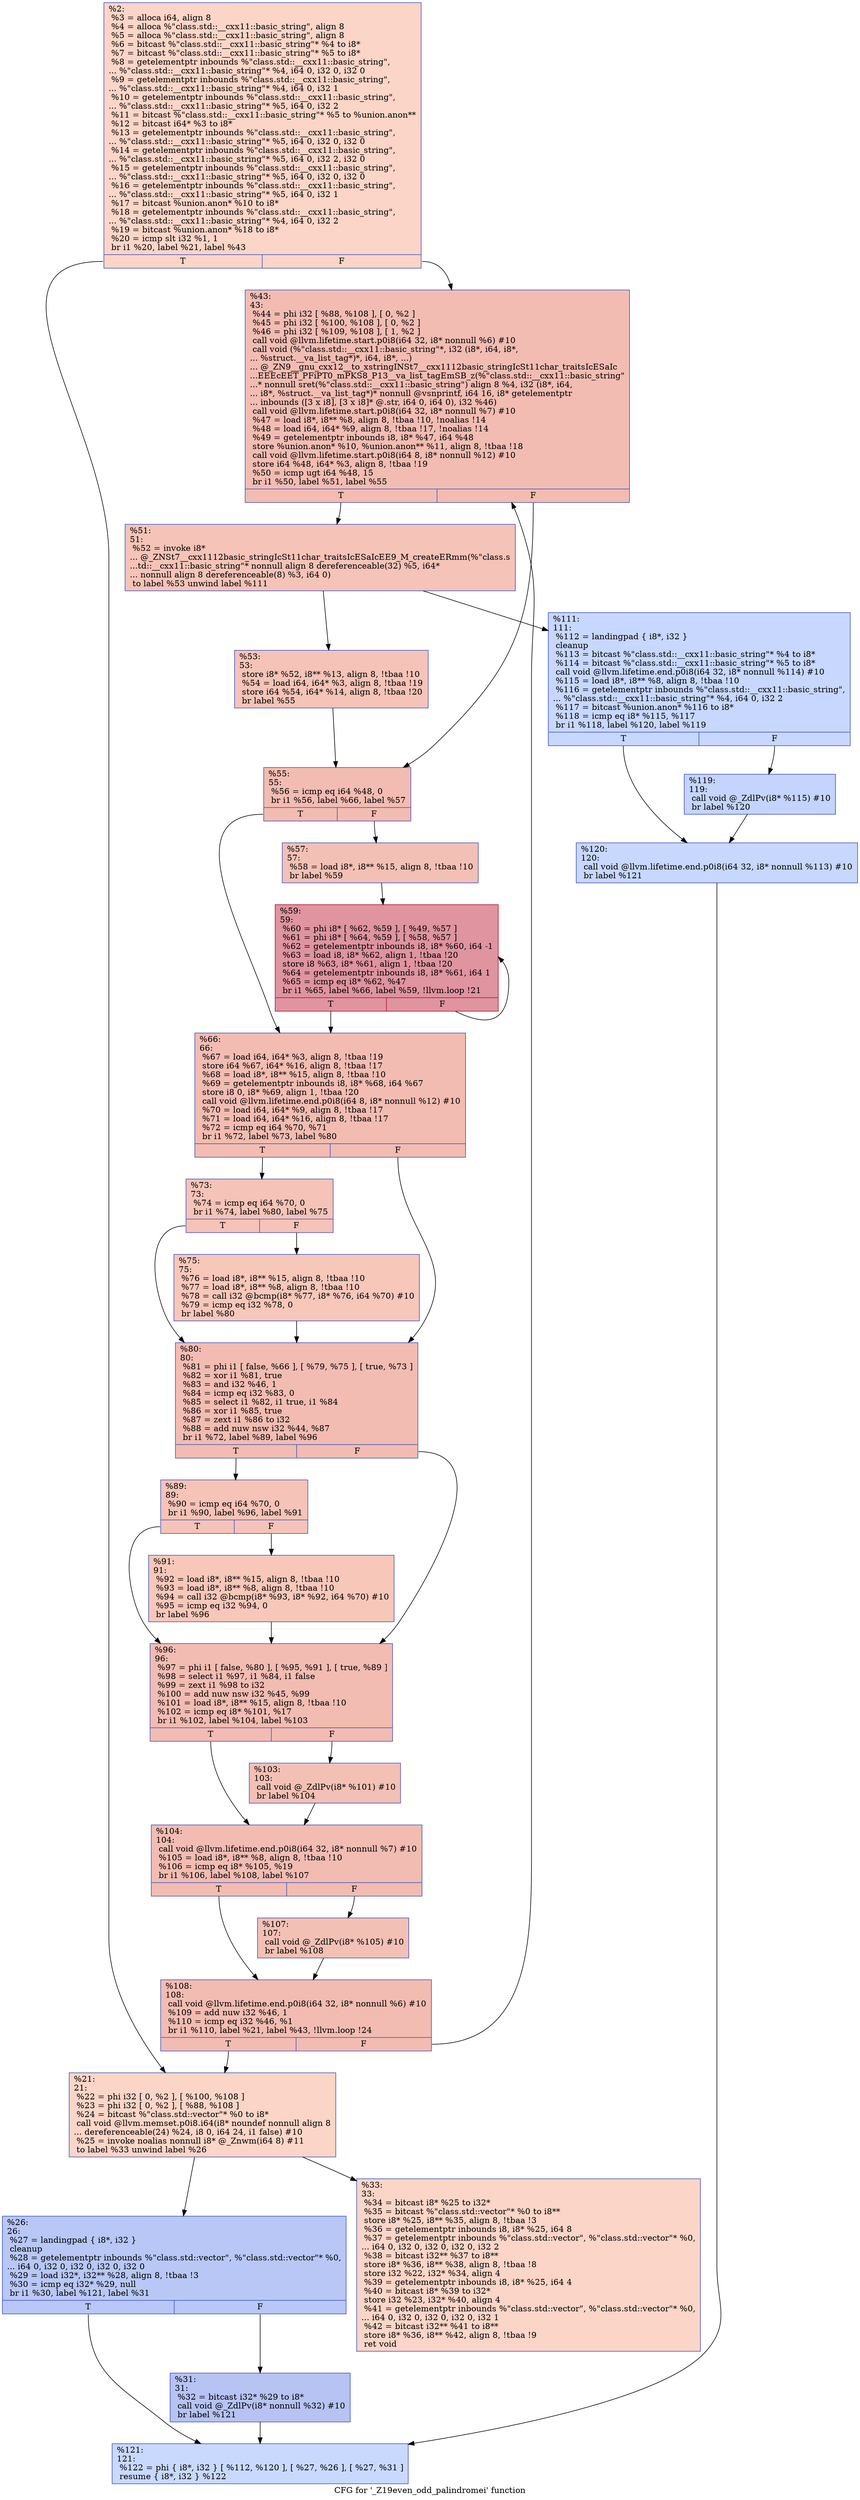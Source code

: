 digraph "CFG for '_Z19even_odd_palindromei' function" {
	label="CFG for '_Z19even_odd_palindromei' function";

	Node0x56099bab2610 [shape=record,color="#3d50c3ff", style=filled, fillcolor="#f5a08170",label="{%2:\l  %3 = alloca i64, align 8\l  %4 = alloca %\"class.std::__cxx11::basic_string\", align 8\l  %5 = alloca %\"class.std::__cxx11::basic_string\", align 8\l  %6 = bitcast %\"class.std::__cxx11::basic_string\"* %4 to i8*\l  %7 = bitcast %\"class.std::__cxx11::basic_string\"* %5 to i8*\l  %8 = getelementptr inbounds %\"class.std::__cxx11::basic_string\",\l... %\"class.std::__cxx11::basic_string\"* %4, i64 0, i32 0, i32 0\l  %9 = getelementptr inbounds %\"class.std::__cxx11::basic_string\",\l... %\"class.std::__cxx11::basic_string\"* %4, i64 0, i32 1\l  %10 = getelementptr inbounds %\"class.std::__cxx11::basic_string\",\l... %\"class.std::__cxx11::basic_string\"* %5, i64 0, i32 2\l  %11 = bitcast %\"class.std::__cxx11::basic_string\"* %5 to %union.anon**\l  %12 = bitcast i64* %3 to i8*\l  %13 = getelementptr inbounds %\"class.std::__cxx11::basic_string\",\l... %\"class.std::__cxx11::basic_string\"* %5, i64 0, i32 0, i32 0\l  %14 = getelementptr inbounds %\"class.std::__cxx11::basic_string\",\l... %\"class.std::__cxx11::basic_string\"* %5, i64 0, i32 2, i32 0\l  %15 = getelementptr inbounds %\"class.std::__cxx11::basic_string\",\l... %\"class.std::__cxx11::basic_string\"* %5, i64 0, i32 0, i32 0\l  %16 = getelementptr inbounds %\"class.std::__cxx11::basic_string\",\l... %\"class.std::__cxx11::basic_string\"* %5, i64 0, i32 1\l  %17 = bitcast %union.anon* %10 to i8*\l  %18 = getelementptr inbounds %\"class.std::__cxx11::basic_string\",\l... %\"class.std::__cxx11::basic_string\"* %4, i64 0, i32 2\l  %19 = bitcast %union.anon* %18 to i8*\l  %20 = icmp slt i32 %1, 1\l  br i1 %20, label %21, label %43\l|{<s0>T|<s1>F}}"];
	Node0x56099bab2610:s0 -> Node0x56099bab2dc0;
	Node0x56099bab2610:s1 -> Node0x56099bab3510;
	Node0x56099bab2dc0 [shape=record,color="#3d50c3ff", style=filled, fillcolor="#f5a08170",label="{%21:\l21:                                               \l  %22 = phi i32 [ 0, %2 ], [ %100, %108 ]\l  %23 = phi i32 [ 0, %2 ], [ %88, %108 ]\l  %24 = bitcast %\"class.std::vector\"* %0 to i8*\l  call void @llvm.memset.p0i8.i64(i8* noundef nonnull align 8\l... dereferenceable(24) %24, i8 0, i64 24, i1 false) #10\l  %25 = invoke noalias nonnull i8* @_Znwm(i64 8) #11\l          to label %33 unwind label %26\l}"];
	Node0x56099bab2dc0 -> Node0x56099bab3d00;
	Node0x56099bab2dc0 -> Node0x56099bab3d90;
	Node0x56099bab3d90 [shape=record,color="#3d50c3ff", style=filled, fillcolor="#5f7fe870",label="{%26:\l26:                                               \l  %27 = landingpad \{ i8*, i32 \}\l          cleanup\l  %28 = getelementptr inbounds %\"class.std::vector\", %\"class.std::vector\"* %0,\l... i64 0, i32 0, i32 0, i32 0, i32 0\l  %29 = load i32*, i32** %28, align 8, !tbaa !3\l  %30 = icmp eq i32* %29, null\l  br i1 %30, label %121, label %31\l|{<s0>T|<s1>F}}"];
	Node0x56099bab3d90:s0 -> Node0x56099bab5070;
	Node0x56099bab3d90:s1 -> Node0x56099bab5100;
	Node0x56099bab5100 [shape=record,color="#3d50c3ff", style=filled, fillcolor="#5977e370",label="{%31:\l31:                                               \l  %32 = bitcast i32* %29 to i8*\l  call void @_ZdlPv(i8* nonnull %32) #10\l  br label %121\l}"];
	Node0x56099bab5100 -> Node0x56099bab5070;
	Node0x56099bab3d00 [shape=record,color="#3d50c3ff", style=filled, fillcolor="#f5a08170",label="{%33:\l33:                                               \l  %34 = bitcast i8* %25 to i32*\l  %35 = bitcast %\"class.std::vector\"* %0 to i8**\l  store i8* %25, i8** %35, align 8, !tbaa !3\l  %36 = getelementptr inbounds i8, i8* %25, i64 8\l  %37 = getelementptr inbounds %\"class.std::vector\", %\"class.std::vector\"* %0,\l... i64 0, i32 0, i32 0, i32 0, i32 2\l  %38 = bitcast i32** %37 to i8**\l  store i8* %36, i8** %38, align 8, !tbaa !8\l  store i32 %22, i32* %34, align 4\l  %39 = getelementptr inbounds i8, i8* %25, i64 4\l  %40 = bitcast i8* %39 to i32*\l  store i32 %23, i32* %40, align 4\l  %41 = getelementptr inbounds %\"class.std::vector\", %\"class.std::vector\"* %0,\l... i64 0, i32 0, i32 0, i32 0, i32 1\l  %42 = bitcast i32** %41 to i8**\l  store i8* %36, i8** %42, align 8, !tbaa !9\l  ret void\l}"];
	Node0x56099bab3510 [shape=record,color="#3d50c3ff", style=filled, fillcolor="#e1675170",label="{%43:\l43:                                               \l  %44 = phi i32 [ %88, %108 ], [ 0, %2 ]\l  %45 = phi i32 [ %100, %108 ], [ 0, %2 ]\l  %46 = phi i32 [ %109, %108 ], [ 1, %2 ]\l  call void @llvm.lifetime.start.p0i8(i64 32, i8* nonnull %6) #10\l  call void (%\"class.std::__cxx11::basic_string\"*, i32 (i8*, i64, i8*,\l... %struct.__va_list_tag*)*, i64, i8*, ...)\l... @_ZN9__gnu_cxx12__to_xstringINSt7__cxx1112basic_stringIcSt11char_traitsIcESaIc\l...EEEcEET_PFiPT0_mPKS8_P13__va_list_tagEmSB_z(%\"class.std::__cxx11::basic_string\"\l...* nonnull sret(%\"class.std::__cxx11::basic_string\") align 8 %4, i32 (i8*, i64,\l... i8*, %struct.__va_list_tag*)* nonnull @vsnprintf, i64 16, i8* getelementptr\l... inbounds ([3 x i8], [3 x i8]* @.str, i64 0, i64 0), i32 %46)\l  call void @llvm.lifetime.start.p0i8(i64 32, i8* nonnull %7) #10\l  %47 = load i8*, i8** %8, align 8, !tbaa !10, !noalias !14\l  %48 = load i64, i64* %9, align 8, !tbaa !17, !noalias !14\l  %49 = getelementptr inbounds i8, i8* %47, i64 %48\l  store %union.anon* %10, %union.anon** %11, align 8, !tbaa !18\l  call void @llvm.lifetime.start.p0i8(i64 8, i8* nonnull %12) #10\l  store i64 %48, i64* %3, align 8, !tbaa !19\l  %50 = icmp ugt i64 %48, 15\l  br i1 %50, label %51, label %55\l|{<s0>T|<s1>F}}"];
	Node0x56099bab3510:s0 -> Node0x56099bab84f0;
	Node0x56099bab3510:s1 -> Node0x56099bab8580;
	Node0x56099bab84f0 [shape=record,color="#3d50c3ff", style=filled, fillcolor="#e8765c70",label="{%51:\l51:                                               \l  %52 = invoke i8*\l... @_ZNSt7__cxx1112basic_stringIcSt11char_traitsIcESaIcEE9_M_createERmm(%\"class.s\l...td::__cxx11::basic_string\"* nonnull align 8 dereferenceable(32) %5, i64*\l... nonnull align 8 dereferenceable(8) %3, i64 0)\l          to label %53 unwind label %111\l}"];
	Node0x56099bab84f0 -> Node0x56099bab87b0;
	Node0x56099bab84f0 -> Node0x56099bab8800;
	Node0x56099bab87b0 [shape=record,color="#3d50c3ff", style=filled, fillcolor="#e8765c70",label="{%53:\l53:                                               \l  store i8* %52, i8** %13, align 8, !tbaa !10\l  %54 = load i64, i64* %3, align 8, !tbaa !19\l  store i64 %54, i64* %14, align 8, !tbaa !20\l  br label %55\l}"];
	Node0x56099bab87b0 -> Node0x56099bab8580;
	Node0x56099bab8580 [shape=record,color="#3d50c3ff", style=filled, fillcolor="#e1675170",label="{%55:\l55:                                               \l  %56 = icmp eq i64 %48, 0\l  br i1 %56, label %66, label %57\l|{<s0>T|<s1>F}}"];
	Node0x56099bab8580:s0 -> Node0x56099bab86c0;
	Node0x56099bab8580:s1 -> Node0x56099bab9ad0;
	Node0x56099bab9ad0 [shape=record,color="#3d50c3ff", style=filled, fillcolor="#e5705870",label="{%57:\l57:                                               \l  %58 = load i8*, i8** %15, align 8, !tbaa !10\l  br label %59\l}"];
	Node0x56099bab9ad0 -> Node0x56099bab9c80;
	Node0x56099bab9c80 [shape=record,color="#b70d28ff", style=filled, fillcolor="#b70d2870",label="{%59:\l59:                                               \l  %60 = phi i8* [ %62, %59 ], [ %49, %57 ]\l  %61 = phi i8* [ %64, %59 ], [ %58, %57 ]\l  %62 = getelementptr inbounds i8, i8* %60, i64 -1\l  %63 = load i8, i8* %62, align 1, !tbaa !20\l  store i8 %63, i8* %61, align 1, !tbaa !20\l  %64 = getelementptr inbounds i8, i8* %61, i64 1\l  %65 = icmp eq i8* %62, %47\l  br i1 %65, label %66, label %59, !llvm.loop !21\l|{<s0>T|<s1>F}}"];
	Node0x56099bab9c80:s0 -> Node0x56099bab86c0;
	Node0x56099bab9c80:s1 -> Node0x56099bab9c80;
	Node0x56099bab86c0 [shape=record,color="#3d50c3ff", style=filled, fillcolor="#e1675170",label="{%66:\l66:                                               \l  %67 = load i64, i64* %3, align 8, !tbaa !19\l  store i64 %67, i64* %16, align 8, !tbaa !17\l  %68 = load i8*, i8** %15, align 8, !tbaa !10\l  %69 = getelementptr inbounds i8, i8* %68, i64 %67\l  store i8 0, i8* %69, align 1, !tbaa !20\l  call void @llvm.lifetime.end.p0i8(i64 8, i8* nonnull %12) #10\l  %70 = load i64, i64* %9, align 8, !tbaa !17\l  %71 = load i64, i64* %16, align 8, !tbaa !17\l  %72 = icmp eq i64 %70, %71\l  br i1 %72, label %73, label %80\l|{<s0>T|<s1>F}}"];
	Node0x56099bab86c0:s0 -> Node0x56099babba40;
	Node0x56099bab86c0:s1 -> Node0x56099babba90;
	Node0x56099babba40 [shape=record,color="#3d50c3ff", style=filled, fillcolor="#e8765c70",label="{%73:\l73:                                               \l  %74 = icmp eq i64 %70, 0\l  br i1 %74, label %80, label %75\l|{<s0>T|<s1>F}}"];
	Node0x56099babba40:s0 -> Node0x56099babba90;
	Node0x56099babba40:s1 -> Node0x56099babbc60;
	Node0x56099babbc60 [shape=record,color="#3d50c3ff", style=filled, fillcolor="#ec7f6370",label="{%75:\l75:                                               \l  %76 = load i8*, i8** %15, align 8, !tbaa !10\l  %77 = load i8*, i8** %8, align 8, !tbaa !10\l  %78 = call i32 @bcmp(i8* %77, i8* %76, i64 %70) #10\l  %79 = icmp eq i32 %78, 0\l  br label %80\l}"];
	Node0x56099babbc60 -> Node0x56099babba90;
	Node0x56099babba90 [shape=record,color="#3d50c3ff", style=filled, fillcolor="#e1675170",label="{%80:\l80:                                               \l  %81 = phi i1 [ false, %66 ], [ %79, %75 ], [ true, %73 ]\l  %82 = xor i1 %81, true\l  %83 = and i32 %46, 1\l  %84 = icmp eq i32 %83, 0\l  %85 = select i1 %82, i1 true, i1 %84\l  %86 = xor i1 %85, true\l  %87 = zext i1 %86 to i32\l  %88 = add nuw nsw i32 %44, %87\l  br i1 %72, label %89, label %96\l|{<s0>T|<s1>F}}"];
	Node0x56099babba90:s0 -> Node0x56099babc690;
	Node0x56099babba90:s1 -> Node0x56099babc6e0;
	Node0x56099babc690 [shape=record,color="#3d50c3ff", style=filled, fillcolor="#e8765c70",label="{%89:\l89:                                               \l  %90 = icmp eq i64 %70, 0\l  br i1 %90, label %96, label %91\l|{<s0>T|<s1>F}}"];
	Node0x56099babc690:s0 -> Node0x56099babc6e0;
	Node0x56099babc690:s1 -> Node0x56099babc870;
	Node0x56099babc870 [shape=record,color="#3d50c3ff", style=filled, fillcolor="#ec7f6370",label="{%91:\l91:                                               \l  %92 = load i8*, i8** %15, align 8, !tbaa !10\l  %93 = load i8*, i8** %8, align 8, !tbaa !10\l  %94 = call i32 @bcmp(i8* %93, i8* %92, i64 %70) #10\l  %95 = icmp eq i32 %94, 0\l  br label %96\l}"];
	Node0x56099babc870 -> Node0x56099babc6e0;
	Node0x56099babc6e0 [shape=record,color="#3d50c3ff", style=filled, fillcolor="#e1675170",label="{%96:\l96:                                               \l  %97 = phi i1 [ false, %80 ], [ %95, %91 ], [ true, %89 ]\l  %98 = select i1 %97, i1 %84, i1 false\l  %99 = zext i1 %98 to i32\l  %100 = add nuw nsw i32 %45, %99\l  %101 = load i8*, i8** %15, align 8, !tbaa !10\l  %102 = icmp eq i8* %101, %17\l  br i1 %102, label %104, label %103\l|{<s0>T|<s1>F}}"];
	Node0x56099babc6e0:s0 -> Node0x56099babd020;
	Node0x56099babc6e0:s1 -> Node0x56099babd070;
	Node0x56099babd070 [shape=record,color="#3d50c3ff", style=filled, fillcolor="#e5705870",label="{%103:\l103:                                              \l  call void @_ZdlPv(i8* %101) #10\l  br label %104\l}"];
	Node0x56099babd070 -> Node0x56099babd020;
	Node0x56099babd020 [shape=record,color="#3d50c3ff", style=filled, fillcolor="#e1675170",label="{%104:\l104:                                              \l  call void @llvm.lifetime.end.p0i8(i64 32, i8* nonnull %7) #10\l  %105 = load i8*, i8** %8, align 8, !tbaa !10\l  %106 = icmp eq i8* %105, %19\l  br i1 %106, label %108, label %107\l|{<s0>T|<s1>F}}"];
	Node0x56099babd020:s0 -> Node0x56099bab3680;
	Node0x56099babd020:s1 -> Node0x56099babd520;
	Node0x56099babd520 [shape=record,color="#3d50c3ff", style=filled, fillcolor="#e5705870",label="{%107:\l107:                                              \l  call void @_ZdlPv(i8* %105) #10\l  br label %108\l}"];
	Node0x56099babd520 -> Node0x56099bab3680;
	Node0x56099bab3680 [shape=record,color="#3d50c3ff", style=filled, fillcolor="#e1675170",label="{%108:\l108:                                              \l  call void @llvm.lifetime.end.p0i8(i64 32, i8* nonnull %6) #10\l  %109 = add nuw i32 %46, 1\l  %110 = icmp eq i32 %46, %1\l  br i1 %110, label %21, label %43, !llvm.loop !24\l|{<s0>T|<s1>F}}"];
	Node0x56099bab3680:s0 -> Node0x56099bab2dc0;
	Node0x56099bab3680:s1 -> Node0x56099bab3510;
	Node0x56099bab8800 [shape=record,color="#3d50c3ff", style=filled, fillcolor="#81a4fb70",label="{%111:\l111:                                              \l  %112 = landingpad \{ i8*, i32 \}\l          cleanup\l  %113 = bitcast %\"class.std::__cxx11::basic_string\"* %4 to i8*\l  %114 = bitcast %\"class.std::__cxx11::basic_string\"* %5 to i8*\l  call void @llvm.lifetime.end.p0i8(i64 32, i8* nonnull %114) #10\l  %115 = load i8*, i8** %8, align 8, !tbaa !10\l  %116 = getelementptr inbounds %\"class.std::__cxx11::basic_string\",\l... %\"class.std::__cxx11::basic_string\"* %4, i64 0, i32 2\l  %117 = bitcast %union.anon* %116 to i8*\l  %118 = icmp eq i8* %115, %117\l  br i1 %118, label %120, label %119\l|{<s0>T|<s1>F}}"];
	Node0x56099bab8800:s0 -> Node0x56099babdff0;
	Node0x56099bab8800:s1 -> Node0x56099babe040;
	Node0x56099babe040 [shape=record,color="#3d50c3ff", style=filled, fillcolor="#7a9df870",label="{%119:\l119:                                              \l  call void @_ZdlPv(i8* %115) #10\l  br label %120\l}"];
	Node0x56099babe040 -> Node0x56099babdff0;
	Node0x56099babdff0 [shape=record,color="#3d50c3ff", style=filled, fillcolor="#81a4fb70",label="{%120:\l120:                                              \l  call void @llvm.lifetime.end.p0i8(i64 32, i8* nonnull %113) #10\l  br label %121\l}"];
	Node0x56099babdff0 -> Node0x56099bab5070;
	Node0x56099bab5070 [shape=record,color="#3d50c3ff", style=filled, fillcolor="#85a8fc70",label="{%121:\l121:                                              \l  %122 = phi \{ i8*, i32 \} [ %112, %120 ], [ %27, %26 ], [ %27, %31 ]\l  resume \{ i8*, i32 \} %122\l}"];
}
